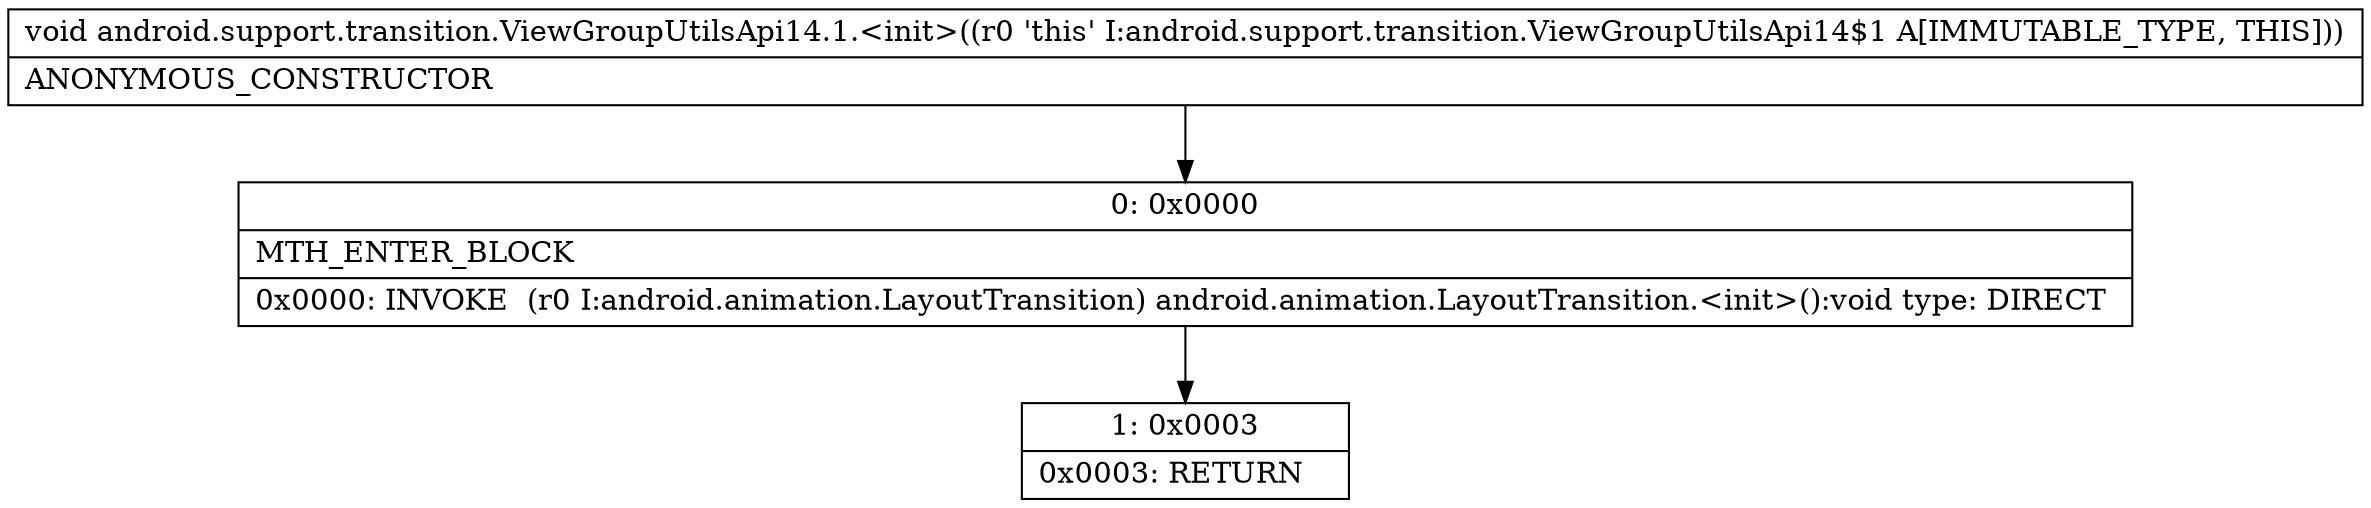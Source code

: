 digraph "CFG forandroid.support.transition.ViewGroupUtilsApi14.1.\<init\>()V" {
Node_0 [shape=record,label="{0\:\ 0x0000|MTH_ENTER_BLOCK\l|0x0000: INVOKE  (r0 I:android.animation.LayoutTransition) android.animation.LayoutTransition.\<init\>():void type: DIRECT \l}"];
Node_1 [shape=record,label="{1\:\ 0x0003|0x0003: RETURN   \l}"];
MethodNode[shape=record,label="{void android.support.transition.ViewGroupUtilsApi14.1.\<init\>((r0 'this' I:android.support.transition.ViewGroupUtilsApi14$1 A[IMMUTABLE_TYPE, THIS]))  | ANONYMOUS_CONSTRUCTOR\l}"];
MethodNode -> Node_0;
Node_0 -> Node_1;
}

